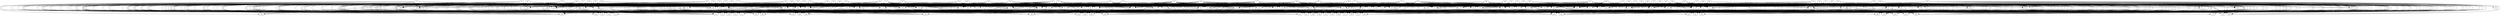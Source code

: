 // DAG automatically generated by daggen at Wed Apr 12 12:22:09 2017
// ./daggen --dot -n 200 --jump=5 --fat=0.8 --regularity=0.4 --density=0.4 
digraph G {
  1 [size="18310162088", alpha="0.09"]
  1 -> 76 [size ="411041792"]
  1 -> 82 [size ="411041792"]
  1 -> 83 [size ="411041792"]
  1 -> 86 [size ="411041792"]
  1 -> 87 [size ="411041792"]
  1 -> 89 [size ="411041792"]
  1 -> 98 [size ="411041792"]
  1 -> 110 [size ="411041792"]
  1 -> 115 [size ="411041792"]
  1 -> 118 [size ="411041792"]
  1 -> 120 [size ="411041792"]
  1 -> 128 [size ="411041792"]
  1 -> 129 [size ="411041792"]
  1 -> 131 [size ="411041792"]
  1 -> 134 [size ="411041792"]
  1 -> 142 [size ="411041792"]
  1 -> 143 [size ="411041792"]
  1 -> 144 [size ="411041792"]
  1 -> 148 [size ="411041792"]
  1 -> 156 [size ="411041792"]
  1 -> 160 [size ="411041792"]
  1 -> 165 [size ="411041792"]
  1 -> 167 [size ="411041792"]
  1 -> 168 [size ="411041792"]
  1 -> 182 [size ="411041792"]
  1 -> 183 [size ="411041792"]
  1 -> 185 [size ="411041792"]
  1 -> 188 [size ="411041792"]
  1 -> 194 [size ="411041792"]
  1 -> 197 [size ="411041792"]
  2 [size="231928233984", alpha="0.01"]
  2 -> 77 [size ="301989888"]
  2 -> 84 [size ="301989888"]
  2 -> 87 [size ="301989888"]
  2 -> 89 [size ="301989888"]
  2 -> 94 [size ="301989888"]
  2 -> 98 [size ="301989888"]
  2 -> 115 [size ="301989888"]
  2 -> 126 [size ="301989888"]
  2 -> 129 [size ="301989888"]
  2 -> 134 [size ="301989888"]
  2 -> 141 [size ="301989888"]
  2 -> 155 [size ="301989888"]
  2 -> 166 [size ="301989888"]
  2 -> 167 [size ="301989888"]
  2 -> 171 [size ="301989888"]
  2 -> 173 [size ="301989888"]
  2 -> 183 [size ="301989888"]
  2 -> 191 [size ="301989888"]
  2 -> 200 [size ="301989888"]
  3 [size="385120801", alpha="0.06"]
  3 -> 76 [size ="33554432"]
  3 -> 84 [size ="33554432"]
  3 -> 86 [size ="33554432"]
  3 -> 88 [size ="33554432"]
  3 -> 89 [size ="33554432"]
  3 -> 99 [size ="33554432"]
  3 -> 102 [size ="33554432"]
  3 -> 112 [size ="33554432"]
  3 -> 113 [size ="33554432"]
  3 -> 117 [size ="33554432"]
  3 -> 119 [size ="33554432"]
  3 -> 121 [size ="33554432"]
  3 -> 125 [size ="33554432"]
  3 -> 127 [size ="33554432"]
  3 -> 130 [size ="33554432"]
  3 -> 131 [size ="33554432"]
  3 -> 134 [size ="33554432"]
  3 -> 135 [size ="33554432"]
  3 -> 137 [size ="33554432"]
  3 -> 141 [size ="33554432"]
  3 -> 150 [size ="33554432"]
  3 -> 157 [size ="33554432"]
  3 -> 165 [size ="33554432"]
  3 -> 166 [size ="33554432"]
  3 -> 167 [size ="33554432"]
  3 -> 171 [size ="33554432"]
  3 -> 176 [size ="33554432"]
  3 -> 177 [size ="33554432"]
  3 -> 181 [size ="33554432"]
  3 -> 185 [size ="33554432"]
  3 -> 186 [size ="33554432"]
  3 -> 195 [size ="33554432"]
  3 -> 200 [size ="33554432"]
  4 [size="27648837788", alpha="0.18"]
  4 -> 82 [size ="838860800"]
  4 -> 83 [size ="838860800"]
  4 -> 84 [size ="838860800"]
  4 -> 86 [size ="838860800"]
  4 -> 88 [size ="838860800"]
  4 -> 89 [size ="838860800"]
  4 -> 91 [size ="838860800"]
  4 -> 100 [size ="838860800"]
  4 -> 112 [size ="838860800"]
  4 -> 116 [size ="838860800"]
  4 -> 118 [size ="838860800"]
  4 -> 119 [size ="838860800"]
  4 -> 120 [size ="838860800"]
  4 -> 126 [size ="838860800"]
  4 -> 128 [size ="838860800"]
  4 -> 135 [size ="838860800"]
  4 -> 137 [size ="838860800"]
  4 -> 139 [size ="838860800"]
  4 -> 150 [size ="838860800"]
  4 -> 153 [size ="838860800"]
  4 -> 155 [size ="838860800"]
  4 -> 157 [size ="838860800"]
  4 -> 167 [size ="838860800"]
  4 -> 172 [size ="838860800"]
  4 -> 177 [size ="838860800"]
  4 -> 187 [size ="838860800"]
  4 -> 192 [size ="838860800"]
  4 -> 200 [size ="838860800"]
  5 [size="224496235279", alpha="0.08"]
  5 -> 79 [size ="301989888"]
  5 -> 82 [size ="301989888"]
  5 -> 85 [size ="301989888"]
  5 -> 87 [size ="301989888"]
  5 -> 88 [size ="301989888"]
  5 -> 89 [size ="301989888"]
  5 -> 90 [size ="301989888"]
  5 -> 100 [size ="301989888"]
  5 -> 115 [size ="301989888"]
  5 -> 116 [size ="301989888"]
  5 -> 120 [size ="301989888"]
  5 -> 129 [size ="301989888"]
  5 -> 139 [size ="301989888"]
  5 -> 145 [size ="301989888"]
  5 -> 150 [size ="301989888"]
  5 -> 155 [size ="301989888"]
  5 -> 157 [size ="301989888"]
  5 -> 168 [size ="301989888"]
  5 -> 171 [size ="301989888"]
  5 -> 172 [size ="301989888"]
  5 -> 184 [size ="301989888"]
  5 -> 188 [size ="301989888"]
  5 -> 194 [size ="301989888"]
  5 -> 196 [size ="301989888"]
  5 -> 198 [size ="301989888"]
  6 [size="134217728000", alpha="0.09"]
  6 -> 75 [size ="209715200"]
  6 -> 78 [size ="209715200"]
  6 -> 80 [size ="209715200"]
  6 -> 89 [size ="209715200"]
  6 -> 90 [size ="209715200"]
  6 -> 95 [size ="209715200"]
  6 -> 108 [size ="209715200"]
  6 -> 115 [size ="209715200"]
  6 -> 115 [size ="209715200"]
  6 -> 123 [size ="209715200"]
  6 -> 129 [size ="209715200"]
  6 -> 131 [size ="209715200"]
  6 -> 134 [size ="209715200"]
  6 -> 139 [size ="209715200"]
  6 -> 149 [size ="209715200"]
  6 -> 153 [size ="209715200"]
  6 -> 157 [size ="209715200"]
  6 -> 163 [size ="209715200"]
  6 -> 198 [size ="209715200"]
  7 [size="21440607108", alpha="0.14"]
  7 -> 75 [size ="679477248"]
  7 -> 82 [size ="679477248"]
  7 -> 87 [size ="679477248"]
  7 -> 88 [size ="679477248"]
  7 -> 89 [size ="679477248"]
  7 -> 90 [size ="679477248"]
  7 -> 95 [size ="679477248"]
  7 -> 99 [size ="679477248"]
  7 -> 106 [size ="679477248"]
  7 -> 113 [size ="679477248"]
  7 -> 118 [size ="679477248"]
  7 -> 122 [size ="679477248"]
  7 -> 127 [size ="679477248"]
  7 -> 134 [size ="679477248"]
  7 -> 137 [size ="679477248"]
  7 -> 141 [size ="679477248"]
  7 -> 147 [size ="679477248"]
  7 -> 163 [size ="679477248"]
  7 -> 168 [size ="679477248"]
  7 -> 172 [size ="679477248"]
  7 -> 185 [size ="679477248"]
  7 -> 187 [size ="679477248"]
  7 -> 188 [size ="679477248"]
  8 [size="68719476736", alpha="0.18"]
  8 -> 74 [size ="134217728"]
  8 -> 76 [size ="134217728"]
  8 -> 80 [size ="134217728"]
  8 -> 89 [size ="134217728"]
  8 -> 94 [size ="134217728"]
  8 -> 99 [size ="134217728"]
  8 -> 102 [size ="134217728"]
  8 -> 106 [size ="134217728"]
  8 -> 110 [size ="134217728"]
  8 -> 111 [size ="134217728"]
  8 -> 118 [size ="134217728"]
  8 -> 121 [size ="134217728"]
  8 -> 122 [size ="134217728"]
  8 -> 129 [size ="134217728"]
  8 -> 147 [size ="134217728"]
  8 -> 149 [size ="134217728"]
  8 -> 155 [size ="134217728"]
  8 -> 164 [size ="134217728"]
  8 -> 176 [size ="134217728"]
  8 -> 186 [size ="134217728"]
  8 -> 187 [size ="134217728"]
  8 -> 191 [size ="134217728"]
  8 -> 197 [size ="134217728"]
  9 [size="231928233984", alpha="0.00"]
  9 -> 79 [size ="301989888"]
  9 -> 80 [size ="301989888"]
  9 -> 91 [size ="301989888"]
  9 -> 94 [size ="301989888"]
  9 -> 98 [size ="301989888"]
  9 -> 99 [size ="301989888"]
  9 -> 103 [size ="301989888"]
  9 -> 107 [size ="301989888"]
  9 -> 115 [size ="301989888"]
  9 -> 117 [size ="301989888"]
  9 -> 118 [size ="301989888"]
  9 -> 120 [size ="301989888"]
  9 -> 121 [size ="301989888"]
  9 -> 124 [size ="301989888"]
  9 -> 136 [size ="301989888"]
  9 -> 141 [size ="301989888"]
  9 -> 142 [size ="301989888"]
  9 -> 144 [size ="301989888"]
  9 -> 147 [size ="301989888"]
  9 -> 156 [size ="301989888"]
  9 -> 185 [size ="301989888"]
  9 -> 197 [size ="301989888"]
  10 [size="8589934592", alpha="0.03"]
  10 -> 76 [size ="33554432"]
  10 -> 82 [size ="33554432"]
  10 -> 83 [size ="33554432"]
  10 -> 87 [size ="33554432"]
  10 -> 91 [size ="33554432"]
  10 -> 94 [size ="33554432"]
  10 -> 105 [size ="33554432"]
  10 -> 107 [size ="33554432"]
  10 -> 108 [size ="33554432"]
  10 -> 113 [size ="33554432"]
  10 -> 117 [size ="33554432"]
  10 -> 118 [size ="33554432"]
  10 -> 119 [size ="33554432"]
  10 -> 122 [size ="33554432"]
  10 -> 124 [size ="33554432"]
  10 -> 126 [size ="33554432"]
  10 -> 134 [size ="33554432"]
  10 -> 137 [size ="33554432"]
  10 -> 147 [size ="33554432"]
  10 -> 151 [size ="33554432"]
  10 -> 154 [size ="33554432"]
  10 -> 168 [size ="33554432"]
  10 -> 171 [size ="33554432"]
  10 -> 177 [size ="33554432"]
  10 -> 181 [size ="33554432"]
  10 -> 183 [size ="33554432"]
  10 -> 185 [size ="33554432"]
  11 [size="7975455066", alpha="0.05"]
  11 -> 77 [size ="134217728"]
  11 -> 78 [size ="134217728"]
  11 -> 90 [size ="134217728"]
  11 -> 91 [size ="134217728"]
  11 -> 91 [size ="134217728"]
  11 -> 94 [size ="134217728"]
  11 -> 97 [size ="134217728"]
  11 -> 99 [size ="134217728"]
  11 -> 100 [size ="134217728"]
  11 -> 105 [size ="134217728"]
  11 -> 107 [size ="134217728"]
  11 -> 116 [size ="134217728"]
  11 -> 119 [size ="134217728"]
  11 -> 120 [size ="134217728"]
  11 -> 124 [size ="134217728"]
  11 -> 126 [size ="134217728"]
  11 -> 129 [size ="134217728"]
  11 -> 130 [size ="134217728"]
  11 -> 139 [size ="134217728"]
  11 -> 144 [size ="134217728"]
  11 -> 151 [size ="134217728"]
  11 -> 157 [size ="134217728"]
  11 -> 176 [size ="134217728"]
  11 -> 184 [size ="134217728"]
  11 -> 197 [size ="134217728"]
  12 [size="101620589750", alpha="0.16"]
  12 -> 76 [size ="209715200"]
  12 -> 82 [size ="209715200"]
  12 -> 83 [size ="209715200"]
  12 -> 84 [size ="209715200"]
  12 -> 87 [size ="209715200"]
  12 -> 91 [size ="209715200"]
  12 -> 92 [size ="209715200"]
  12 -> 98 [size ="209715200"]
  12 -> 99 [size ="209715200"]
  12 -> 105 [size ="209715200"]
  12 -> 107 [size ="209715200"]
  12 -> 111 [size ="209715200"]
  12 -> 114 [size ="209715200"]
  12 -> 117 [size ="209715200"]
  12 -> 119 [size ="209715200"]
  12 -> 128 [size ="209715200"]
  12 -> 129 [size ="209715200"]
  12 -> 130 [size ="209715200"]
  12 -> 134 [size ="209715200"]
  12 -> 139 [size ="209715200"]
  12 -> 141 [size ="209715200"]
  12 -> 142 [size ="209715200"]
  12 -> 157 [size ="209715200"]
  12 -> 165 [size ="209715200"]
  12 -> 172 [size ="209715200"]
  12 -> 176 [size ="209715200"]
  12 -> 180 [size ="209715200"]
  12 -> 185 [size ="209715200"]
  12 -> 186 [size ="209715200"]
  12 -> 189 [size ="209715200"]
  12 -> 197 [size ="209715200"]
  12 -> 199 [size ="209715200"]
  13 [size="24529196691", alpha="0.20"]
  13 -> 76 [size ="411041792"]
  13 -> 80 [size ="411041792"]
  13 -> 82 [size ="411041792"]
  13 -> 88 [size ="411041792"]
  13 -> 98 [size ="411041792"]
  13 -> 99 [size ="411041792"]
  13 -> 111 [size ="411041792"]
  13 -> 113 [size ="411041792"]
  13 -> 114 [size ="411041792"]
  13 -> 117 [size ="411041792"]
  13 -> 128 [size ="411041792"]
  13 -> 137 [size ="411041792"]
  13 -> 140 [size ="411041792"]
  13 -> 149 [size ="411041792"]
  13 -> 151 [size ="411041792"]
  13 -> 152 [size ="411041792"]
  13 -> 158 [size ="411041792"]
  13 -> 161 [size ="411041792"]
  13 -> 166 [size ="411041792"]
  13 -> 169 [size ="411041792"]
  13 -> 171 [size ="411041792"]
  13 -> 176 [size ="411041792"]
  13 -> 177 [size ="411041792"]
  13 -> 185 [size ="411041792"]
  13 -> 191 [size ="411041792"]
  13 -> 197 [size ="411041792"]
  14 [size="2366408517", alpha="0.20"]
  14 -> 75 [size ="75497472"]
  14 -> 78 [size ="75497472"]
  14 -> 80 [size ="75497472"]
  14 -> 97 [size ="75497472"]
  14 -> 99 [size ="75497472"]
  14 -> 105 [size ="75497472"]
  14 -> 118 [size ="75497472"]
  14 -> 120 [size ="75497472"]
  14 -> 123 [size ="75497472"]
  14 -> 127 [size ="75497472"]
  14 -> 131 [size ="75497472"]
  14 -> 141 [size ="75497472"]
  14 -> 142 [size ="75497472"]
  14 -> 146 [size ="75497472"]
  14 -> 159 [size ="75497472"]
  14 -> 164 [size ="75497472"]
  14 -> 165 [size ="75497472"]
  14 -> 167 [size ="75497472"]
  14 -> 172 [size ="75497472"]
  14 -> 179 [size ="75497472"]
  14 -> 180 [size ="75497472"]
  14 -> 191 [size ="75497472"]
  14 -> 194 [size ="75497472"]
  14 -> 197 [size ="75497472"]
  15 [size="782757789696", alpha="0.02"]
  15 -> 75 [size ="679477248"]
  15 -> 77 [size ="679477248"]
  15 -> 78 [size ="679477248"]
  15 -> 80 [size ="679477248"]
  15 -> 82 [size ="679477248"]
  15 -> 86 [size ="679477248"]
  15 -> 92 [size ="679477248"]
  15 -> 99 [size ="679477248"]
  15 -> 100 [size ="679477248"]
  15 -> 115 [size ="679477248"]
  15 -> 116 [size ="679477248"]
  15 -> 129 [size ="679477248"]
  15 -> 139 [size ="679477248"]
  15 -> 142 [size ="679477248"]
  15 -> 160 [size ="679477248"]
  15 -> 169 [size ="679477248"]
  15 -> 185 [size ="679477248"]
  15 -> 195 [size ="679477248"]
  15 -> 197 [size ="679477248"]
  16 [size="97131708861", alpha="0.18"]
  16 -> 74 [size ="209715200"]
  16 -> 78 [size ="209715200"]
  16 -> 80 [size ="209715200"]
  16 -> 92 [size ="209715200"]
  16 -> 97 [size ="209715200"]
  16 -> 98 [size ="209715200"]
  16 -> 99 [size ="209715200"]
  16 -> 106 [size ="209715200"]
  16 -> 115 [size ="209715200"]
  16 -> 116 [size ="209715200"]
  16 -> 117 [size ="209715200"]
  16 -> 120 [size ="209715200"]
  16 -> 127 [size ="209715200"]
  16 -> 130 [size ="209715200"]
  16 -> 134 [size ="209715200"]
  16 -> 141 [size ="209715200"]
  16 -> 148 [size ="209715200"]
  16 -> 160 [size ="209715200"]
  16 -> 169 [size ="209715200"]
  16 -> 186 [size ="209715200"]
  16 -> 193 [size ="209715200"]
  16 -> 198 [size ="209715200"]
  17 [size="18690683102", alpha="0.18"]
  17 -> 74 [size ="679477248"]
  17 -> 87 [size ="679477248"]
  17 -> 89 [size ="679477248"]
  17 -> 91 [size ="679477248"]
  17 -> 97 [size ="679477248"]
  17 -> 98 [size ="679477248"]
  17 -> 99 [size ="679477248"]
  17 -> 117 [size ="679477248"]
  17 -> 139 [size ="679477248"]
  17 -> 144 [size ="679477248"]
  17 -> 146 [size ="679477248"]
  17 -> 160 [size ="679477248"]
  17 -> 168 [size ="679477248"]
  17 -> 171 [size ="679477248"]
  17 -> 183 [size ="679477248"]
  17 -> 186 [size ="679477248"]
  17 -> 191 [size ="679477248"]
  17 -> 198 [size ="679477248"]
  17 -> 200 [size ="679477248"]
  18 [size="368293445632", alpha="0.17"]
  18 -> 78 [size ="411041792"]
  18 -> 79 [size ="411041792"]
  18 -> 80 [size ="411041792"]
  18 -> 81 [size ="411041792"]
  18 -> 98 [size ="411041792"]
  18 -> 99 [size ="411041792"]
  18 -> 110 [size ="411041792"]
  18 -> 111 [size ="411041792"]
  18 -> 119 [size ="411041792"]
  18 -> 122 [size ="411041792"]
  18 -> 124 [size ="411041792"]
  18 -> 134 [size ="411041792"]
  18 -> 136 [size ="411041792"]
  18 -> 138 [size ="411041792"]
  18 -> 160 [size ="411041792"]
  18 -> 162 [size ="411041792"]
  18 -> 165 [size ="411041792"]
  18 -> 166 [size ="411041792"]
  18 -> 167 [size ="411041792"]
  18 -> 171 [size ="411041792"]
  18 -> 176 [size ="411041792"]
  18 -> 181 [size ="411041792"]
  18 -> 186 [size ="411041792"]
  18 -> 191 [size ="411041792"]
  18 -> 198 [size ="411041792"]
  18 -> 200 [size ="411041792"]
  19 [size="838689417099", alpha="0.06"]
  19 -> 78 [size ="838860800"]
  19 -> 83 [size ="838860800"]
  19 -> 86 [size ="838860800"]
  19 -> 87 [size ="838860800"]
  19 -> 94 [size ="838860800"]
  19 -> 97 [size ="838860800"]
  19 -> 107 [size ="838860800"]
  19 -> 110 [size ="838860800"]
  19 -> 113 [size ="838860800"]
  19 -> 118 [size ="838860800"]
  19 -> 122 [size ="838860800"]
  19 -> 126 [size ="838860800"]
  19 -> 131 [size ="838860800"]
  19 -> 136 [size ="838860800"]
  19 -> 137 [size ="838860800"]
  19 -> 139 [size ="838860800"]
  19 -> 140 [size ="838860800"]
  19 -> 141 [size ="838860800"]
  19 -> 142 [size ="838860800"]
  19 -> 149 [size ="838860800"]
  19 -> 150 [size ="838860800"]
  19 -> 156 [size ="838860800"]
  19 -> 160 [size ="838860800"]
  19 -> 163 [size ="838860800"]
  19 -> 171 [size ="838860800"]
  19 -> 187 [size ="838860800"]
  19 -> 188 [size ="838860800"]
  20 [size="549755813888", alpha="0.07"]
  20 -> 83 [size ="536870912"]
  20 -> 90 [size ="536870912"]
  20 -> 92 [size ="536870912"]
  20 -> 93 [size ="536870912"]
  20 -> 99 [size ="536870912"]
  20 -> 103 [size ="536870912"]
  20 -> 105 [size ="536870912"]
  20 -> 114 [size ="536870912"]
  20 -> 116 [size ="536870912"]
  20 -> 118 [size ="536870912"]
  20 -> 119 [size ="536870912"]
  20 -> 120 [size ="536870912"]
  20 -> 121 [size ="536870912"]
  20 -> 131 [size ="536870912"]
  20 -> 136 [size ="536870912"]
  20 -> 150 [size ="536870912"]
  20 -> 155 [size ="536870912"]
  20 -> 156 [size ="536870912"]
  20 -> 160 [size ="536870912"]
  20 -> 165 [size ="536870912"]
  20 -> 167 [size ="536870912"]
  20 -> 174 [size ="536870912"]
  20 -> 177 [size ="536870912"]
  20 -> 186 [size ="536870912"]
  20 -> 191 [size ="536870912"]
  20 -> 200 [size ="536870912"]
  21 [size="28991029248", alpha="0.06"]
  21 -> 74 [size ="75497472"]
  21 -> 79 [size ="75497472"]
  21 -> 88 [size ="75497472"]
  21 -> 91 [size ="75497472"]
  21 -> 92 [size ="75497472"]
  21 -> 100 [size ="75497472"]
  21 -> 102 [size ="75497472"]
  21 -> 105 [size ="75497472"]
  21 -> 106 [size ="75497472"]
  21 -> 110 [size ="75497472"]
  21 -> 114 [size ="75497472"]
  21 -> 126 [size ="75497472"]
  21 -> 129 [size ="75497472"]
  21 -> 131 [size ="75497472"]
  21 -> 141 [size ="75497472"]
  21 -> 147 [size ="75497472"]
  21 -> 149 [size ="75497472"]
  21 -> 150 [size ="75497472"]
  21 -> 151 [size ="75497472"]
  21 -> 155 [size ="75497472"]
  21 -> 156 [size ="75497472"]
  21 -> 160 [size ="75497472"]
  21 -> 163 [size ="75497472"]
  21 -> 171 [size ="75497472"]
  21 -> 172 [size ="75497472"]
  21 -> 184 [size ="75497472"]
  21 -> 186 [size ="75497472"]
  22 [size="549755813888", alpha="0.11"]
  22 -> 78 [size ="536870912"]
  22 -> 80 [size ="536870912"]
  22 -> 82 [size ="536870912"]
  22 -> 83 [size ="536870912"]
  22 -> 91 [size ="536870912"]
  22 -> 92 [size ="536870912"]
  22 -> 104 [size ="536870912"]
  22 -> 105 [size ="536870912"]
  22 -> 110 [size ="536870912"]
  22 -> 111 [size ="536870912"]
  22 -> 112 [size ="536870912"]
  22 -> 113 [size ="536870912"]
  22 -> 117 [size ="536870912"]
  22 -> 122 [size ="536870912"]
  22 -> 124 [size ="536870912"]
  22 -> 127 [size ="536870912"]
  22 -> 131 [size ="536870912"]
  22 -> 149 [size ="536870912"]
  22 -> 151 [size ="536870912"]
  22 -> 156 [size ="536870912"]
  22 -> 158 [size ="536870912"]
  22 -> 165 [size ="536870912"]
  22 -> 167 [size ="536870912"]
  22 -> 174 [size ="536870912"]
  22 -> 176 [size ="536870912"]
  22 -> 179 [size ="536870912"]
  22 -> 188 [size ="536870912"]
  22 -> 195 [size ="536870912"]
  23 [size="201408943788", alpha="0.15"]
  23 -> 80 [size ="134217728"]
  23 -> 82 [size ="134217728"]
  23 -> 84 [size ="134217728"]
  23 -> 86 [size ="134217728"]
  23 -> 92 [size ="134217728"]
  23 -> 100 [size ="134217728"]
  23 -> 112 [size ="134217728"]
  23 -> 113 [size ="134217728"]
  23 -> 117 [size ="134217728"]
  23 -> 118 [size ="134217728"]
  23 -> 122 [size ="134217728"]
  23 -> 124 [size ="134217728"]
  23 -> 134 [size ="134217728"]
  23 -> 149 [size ="134217728"]
  23 -> 151 [size ="134217728"]
  23 -> 163 [size ="134217728"]
  23 -> 177 [size ="134217728"]
  23 -> 183 [size ="134217728"]
  23 -> 197 [size ="134217728"]
  23 -> 199 [size ="134217728"]
  24 [size="3353323956", alpha="0.19"]
  24 -> 74 [size ="75497472"]
  24 -> 78 [size ="75497472"]
  24 -> 79 [size ="75497472"]
  24 -> 82 [size ="75497472"]
  24 -> 94 [size ="75497472"]
  24 -> 105 [size ="75497472"]
  24 -> 117 [size ="75497472"]
  24 -> 118 [size ="75497472"]
  24 -> 119 [size ="75497472"]
  24 -> 123 [size ="75497472"]
  24 -> 126 [size ="75497472"]
  24 -> 130 [size ="75497472"]
  24 -> 133 [size ="75497472"]
  24 -> 137 [size ="75497472"]
  24 -> 139 [size ="75497472"]
  24 -> 144 [size ="75497472"]
  24 -> 151 [size ="75497472"]
  24 -> 167 [size ="75497472"]
  24 -> 169 [size ="75497472"]
  24 -> 174 [size ="75497472"]
  24 -> 182 [size ="75497472"]
  24 -> 184 [size ="75497472"]
  24 -> 185 [size ="75497472"]
  24 -> 188 [size ="75497472"]
  25 [size="1073741824000", alpha="0.11"]
  25 -> 79 [size ="838860800"]
  25 -> 81 [size ="838860800"]
  25 -> 94 [size ="838860800"]
  25 -> 99 [size ="838860800"]
  25 -> 100 [size ="838860800"]
  25 -> 102 [size ="838860800"]
  25 -> 105 [size ="838860800"]
  25 -> 110 [size ="838860800"]
  25 -> 116 [size ="838860800"]
  25 -> 118 [size ="838860800"]
  25 -> 119 [size ="838860800"]
  25 -> 126 [size ="838860800"]
  25 -> 127 [size ="838860800"]
  25 -> 129 [size ="838860800"]
  25 -> 131 [size ="838860800"]
  25 -> 136 [size ="838860800"]
  25 -> 137 [size ="838860800"]
  25 -> 141 [size ="838860800"]
  25 -> 167 [size ="838860800"]
  25 -> 171 [size ="838860800"]
  25 -> 172 [size ="838860800"]
  25 -> 176 [size ="838860800"]
  25 -> 177 [size ="838860800"]
  25 -> 187 [size ="838860800"]
  25 -> 190 [size ="838860800"]
  26 [size="616891435789", alpha="0.10"]
  26 -> 75 [size ="411041792"]
  26 -> 79 [size ="411041792"]
  26 -> 81 [size ="411041792"]
  26 -> 82 [size ="411041792"]
  26 -> 84 [size ="411041792"]
  26 -> 86 [size ="411041792"]
  26 -> 91 [size ="411041792"]
  26 -> 105 [size ="411041792"]
  26 -> 107 [size ="411041792"]
  26 -> 110 [size ="411041792"]
  26 -> 111 [size ="411041792"]
  26 -> 113 [size ="411041792"]
  26 -> 116 [size ="411041792"]
  26 -> 118 [size ="411041792"]
  26 -> 119 [size ="411041792"]
  26 -> 122 [size ="411041792"]
  26 -> 124 [size ="411041792"]
  26 -> 133 [size ="411041792"]
  26 -> 140 [size ="411041792"]
  26 -> 142 [size ="411041792"]
  26 -> 151 [size ="411041792"]
  26 -> 154 [size ="411041792"]
  26 -> 155 [size ="411041792"]
  26 -> 176 [size ="411041792"]
  26 -> 181 [size ="411041792"]
  26 -> 191 [size ="411041792"]
  26 -> 194 [size ="411041792"]
  27 [size="7961261888", alpha="0.03"]
  27 -> 79 [size ="209715200"]
  27 -> 80 [size ="209715200"]
  27 -> 82 [size ="209715200"]
  27 -> 83 [size ="209715200"]
  27 -> 84 [size ="209715200"]
  27 -> 86 [size ="209715200"]
  27 -> 88 [size ="209715200"]
  27 -> 97 [size ="209715200"]
  27 -> 105 [size ="209715200"]
  27 -> 113 [size ="209715200"]
  27 -> 116 [size ="209715200"]
  27 -> 117 [size ="209715200"]
  27 -> 122 [size ="209715200"]
  27 -> 129 [size ="209715200"]
  27 -> 134 [size ="209715200"]
  27 -> 135 [size ="209715200"]
  27 -> 137 [size ="209715200"]
  27 -> 147 [size ="209715200"]
  27 -> 150 [size ="209715200"]
  27 -> 154 [size ="209715200"]
  27 -> 160 [size ="209715200"]
  27 -> 163 [size ="209715200"]
  27 -> 166 [size ="209715200"]
  27 -> 167 [size ="209715200"]
  27 -> 174 [size ="209715200"]
  27 -> 179 [size ="209715200"]
  27 -> 187 [size ="209715200"]
  27 -> 189 [size ="209715200"]
  28 [size="802122595196", alpha="0.19"]
  28 -> 75 [size ="536870912"]
  28 -> 77 [size ="536870912"]
  28 -> 78 [size ="536870912"]
  28 -> 80 [size ="536870912"]
  28 -> 82 [size ="536870912"]
  28 -> 84 [size ="536870912"]
  28 -> 87 [size ="536870912"]
  28 -> 97 [size ="536870912"]
  28 -> 100 [size ="536870912"]
  28 -> 105 [size ="536870912"]
  28 -> 108 [size ="536870912"]
  28 -> 110 [size ="536870912"]
  28 -> 116 [size ="536870912"]
  28 -> 120 [size ="536870912"]
  28 -> 134 [size ="536870912"]
  28 -> 135 [size ="536870912"]
  28 -> 137 [size ="536870912"]
  28 -> 143 [size ="536870912"]
  28 -> 149 [size ="536870912"]
  28 -> 150 [size ="536870912"]
  28 -> 156 [size ="536870912"]
  28 -> 160 [size ="536870912"]
  28 -> 166 [size ="536870912"]
  28 -> 177 [size ="536870912"]
  28 -> 187 [size ="536870912"]
  29 [size="28991029248", alpha="0.18"]
  29 -> 76 [size ="75497472"]
  29 -> 80 [size ="75497472"]
  29 -> 82 [size ="75497472"]
  29 -> 84 [size ="75497472"]
  29 -> 86 [size ="75497472"]
  29 -> 93 [size ="75497472"]
  29 -> 94 [size ="75497472"]
  29 -> 99 [size ="75497472"]
  29 -> 107 [size ="75497472"]
  29 -> 129 [size ="75497472"]
  29 -> 135 [size ="75497472"]
  29 -> 138 [size ="75497472"]
  29 -> 139 [size ="75497472"]
  29 -> 142 [size ="75497472"]
  29 -> 147 [size ="75497472"]
  29 -> 154 [size ="75497472"]
  29 -> 168 [size ="75497472"]
  29 -> 169 [size ="75497472"]
  29 -> 176 [size ="75497472"]
  29 -> 188 [size ="75497472"]
  30 [size="294880489147", alpha="0.17"]
  30 -> 76 [size ="301989888"]
  30 -> 78 [size ="301989888"]
  30 -> 80 [size ="301989888"]
  30 -> 83 [size ="301989888"]
  30 -> 84 [size ="301989888"]
  30 -> 91 [size ="301989888"]
  30 -> 92 [size ="301989888"]
  30 -> 99 [size ="301989888"]
  30 -> 102 [size ="301989888"]
  30 -> 103 [size ="301989888"]
  30 -> 104 [size ="301989888"]
  30 -> 108 [size ="301989888"]
  30 -> 117 [size ="301989888"]
  30 -> 119 [size ="301989888"]
  30 -> 129 [size ="301989888"]
  30 -> 134 [size ="301989888"]
  30 -> 135 [size ="301989888"]
  30 -> 138 [size ="301989888"]
  30 -> 141 [size ="301989888"]
  30 -> 142 [size ="301989888"]
  30 -> 147 [size ="301989888"]
  30 -> 159 [size ="301989888"]
  30 -> 160 [size ="301989888"]
  30 -> 167 [size ="301989888"]
  30 -> 168 [size ="301989888"]
  30 -> 171 [size ="301989888"]
  30 -> 176 [size ="301989888"]
  30 -> 181 [size ="301989888"]
  30 -> 198 [size ="301989888"]
  30 -> 200 [size ="301989888"]
  31 [size="231928233984", alpha="0.14"]
  31 -> 74 [size ="301989888"]
  31 -> 79 [size ="301989888"]
  31 -> 80 [size ="301989888"]
  31 -> 84 [size ="301989888"]
  31 -> 86 [size ="301989888"]
  31 -> 88 [size ="301989888"]
  31 -> 92 [size ="301989888"]
  31 -> 99 [size ="301989888"]
  31 -> 105 [size ="301989888"]
  31 -> 107 [size ="301989888"]
  31 -> 110 [size ="301989888"]
  31 -> 115 [size ="301989888"]
  31 -> 118 [size ="301989888"]
  31 -> 130 [size ="301989888"]
  31 -> 135 [size ="301989888"]
  31 -> 142 [size ="301989888"]
  31 -> 154 [size ="301989888"]
  31 -> 158 [size ="301989888"]
  31 -> 160 [size ="301989888"]
  31 -> 166 [size ="301989888"]
  31 -> 167 [size ="301989888"]
  31 -> 174 [size ="301989888"]
  31 -> 183 [size ="301989888"]
  31 -> 198 [size ="301989888"]
  31 -> 200 [size ="301989888"]
  32 [size="301901985580", alpha="0.15"]
  32 -> 75 [size ="536870912"]
  32 -> 83 [size ="536870912"]
  32 -> 86 [size ="536870912"]
  32 -> 87 [size ="536870912"]
  32 -> 89 [size ="536870912"]
  32 -> 91 [size ="536870912"]
  32 -> 94 [size ="536870912"]
  32 -> 105 [size ="536870912"]
  32 -> 107 [size ="536870912"]
  32 -> 110 [size ="536870912"]
  32 -> 110 [size ="536870912"]
  32 -> 112 [size ="536870912"]
  32 -> 113 [size ="536870912"]
  32 -> 118 [size ="536870912"]
  32 -> 122 [size ="536870912"]
  32 -> 129 [size ="536870912"]
  32 -> 132 [size ="536870912"]
  32 -> 134 [size ="536870912"]
  32 -> 135 [size ="536870912"]
  32 -> 144 [size ="536870912"]
  32 -> 165 [size ="536870912"]
  32 -> 166 [size ="536870912"]
  32 -> 177 [size ="536870912"]
  32 -> 183 [size ="536870912"]
  32 -> 187 [size ="536870912"]
  32 -> 188 [size ="536870912"]
  32 -> 197 [size ="536870912"]
  33 [size="25054716209", alpha="0.08"]
  33 -> 78 [size ="679477248"]
  33 -> 79 [size ="679477248"]
  33 -> 80 [size ="679477248"]
  33 -> 82 [size ="679477248"]
  33 -> 84 [size ="679477248"]
  33 -> 99 [size ="679477248"]
  33 -> 107 [size ="679477248"]
  33 -> 113 [size ="679477248"]
  33 -> 118 [size ="679477248"]
  33 -> 129 [size ="679477248"]
  33 -> 134 [size ="679477248"]
  33 -> 137 [size ="679477248"]
  33 -> 141 [size ="679477248"]
  33 -> 148 [size ="679477248"]
  33 -> 165 [size ="679477248"]
  33 -> 168 [size ="679477248"]
  33 -> 169 [size ="679477248"]
  33 -> 170 [size ="679477248"]
  33 -> 178 [size ="679477248"]
  33 -> 180 [size ="679477248"]
  33 -> 182 [size ="679477248"]
  33 -> 188 [size ="679477248"]
  33 -> 196 [size ="679477248"]
  33 -> 198 [size ="679477248"]
  33 -> 199 [size ="679477248"]
  34 [size="134217728000", alpha="0.17"]
  34 -> 78 [size ="209715200"]
  34 -> 79 [size ="209715200"]
  34 -> 82 [size ="209715200"]
  34 -> 86 [size ="209715200"]
  34 -> 88 [size ="209715200"]
  34 -> 98 [size ="209715200"]
  34 -> 100 [size ="209715200"]
  34 -> 111 [size ="209715200"]
  34 -> 113 [size ="209715200"]
  34 -> 117 [size ="209715200"]
  34 -> 123 [size ="209715200"]
  34 -> 126 [size ="209715200"]
  34 -> 129 [size ="209715200"]
  34 -> 134 [size ="209715200"]
  34 -> 142 [size ="209715200"]
  34 -> 147 [size ="209715200"]
  34 -> 151 [size ="209715200"]
  34 -> 152 [size ="209715200"]
  34 -> 155 [size ="209715200"]
  34 -> 172 [size ="209715200"]
  34 -> 188 [size ="209715200"]
  34 -> 191 [size ="209715200"]
  34 -> 196 [size ="209715200"]
  34 -> 198 [size ="209715200"]
  35 [size="6156839028", alpha="0.01"]
  35 -> 81 [size ="134217728"]
  35 -> 82 [size ="134217728"]
  35 -> 84 [size ="134217728"]
  35 -> 88 [size ="134217728"]
  35 -> 88 [size ="134217728"]
  35 -> 92 [size ="134217728"]
  35 -> 100 [size ="134217728"]
  35 -> 113 [size ="134217728"]
  35 -> 113 [size ="134217728"]
  35 -> 120 [size ="134217728"]
  35 -> 124 [size ="134217728"]
  35 -> 129 [size ="134217728"]
  35 -> 131 [size ="134217728"]
  35 -> 134 [size ="134217728"]
  35 -> 141 [size ="134217728"]
  35 -> 160 [size ="134217728"]
  35 -> 168 [size ="134217728"]
  35 -> 172 [size ="134217728"]
  35 -> 174 [size ="134217728"]
  35 -> 177 [size ="134217728"]
  35 -> 198 [size ="134217728"]
  36 [size="15032243636", alpha="0.15"]
  36 -> 74 [size ="411041792"]
  36 -> 76 [size ="411041792"]
  36 -> 77 [size ="411041792"]
  36 -> 80 [size ="411041792"]
  36 -> 90 [size ="411041792"]
  36 -> 91 [size ="411041792"]
  36 -> 94 [size ="411041792"]
  36 -> 95 [size ="411041792"]
  36 -> 98 [size ="411041792"]
  36 -> 113 [size ="411041792"]
  36 -> 115 [size ="411041792"]
  36 -> 127 [size ="411041792"]
  36 -> 128 [size ="411041792"]
  36 -> 131 [size ="411041792"]
  36 -> 150 [size ="411041792"]
  36 -> 152 [size ="411041792"]
  36 -> 153 [size ="411041792"]
  36 -> 162 [size ="411041792"]
  36 -> 165 [size ="411041792"]
  36 -> 167 [size ="411041792"]
  36 -> 177 [size ="411041792"]
  36 -> 181 [size ="411041792"]
  36 -> 198 [size ="411041792"]
  37 [size="68719476736", alpha="0.17"]
  37 -> 74 [size ="134217728"]
  37 -> 76 [size ="134217728"]
  37 -> 77 [size ="134217728"]
  37 -> 78 [size ="134217728"]
  37 -> 79 [size ="134217728"]
  37 -> 80 [size ="134217728"]
  37 -> 88 [size ="134217728"]
  37 -> 89 [size ="134217728"]
  37 -> 90 [size ="134217728"]
  37 -> 93 [size ="134217728"]
  37 -> 98 [size ="134217728"]
  37 -> 102 [size ="134217728"]
  37 -> 103 [size ="134217728"]
  37 -> 106 [size ="134217728"]
  37 -> 113 [size ="134217728"]
  37 -> 129 [size ="134217728"]
  37 -> 146 [size ="134217728"]
  37 -> 156 [size ="134217728"]
  37 -> 164 [size ="134217728"]
  37 -> 165 [size ="134217728"]
  37 -> 167 [size ="134217728"]
  37 -> 171 [size ="134217728"]
  37 -> 181 [size ="134217728"]
  37 -> 183 [size ="134217728"]
  37 -> 185 [size ="134217728"]
  37 -> 186 [size ="134217728"]
  37 -> 187 [size ="134217728"]
  37 -> 189 [size ="134217728"]
  37 -> 194 [size ="134217728"]
  37 -> 198 [size ="134217728"]
  38 [size="230938956381", alpha="0.06"]
  38 -> 74 [size ="679477248"]
  38 -> 78 [size ="679477248"]
  38 -> 82 [size ="679477248"]
  38 -> 86 [size ="679477248"]
  38 -> 91 [size ="679477248"]
  38 -> 94 [size ="679477248"]
  38 -> 98 [size ="679477248"]
  38 -> 102 [size ="679477248"]
  38 -> 107 [size ="679477248"]
  38 -> 108 [size ="679477248"]
  38 -> 117 [size ="679477248"]
  38 -> 124 [size ="679477248"]
  38 -> 128 [size ="679477248"]
  38 -> 129 [size ="679477248"]
  38 -> 131 [size ="679477248"]
  38 -> 136 [size ="679477248"]
  38 -> 139 [size ="679477248"]
  38 -> 142 [size ="679477248"]
  38 -> 150 [size ="679477248"]
  38 -> 159 [size ="679477248"]
  38 -> 171 [size ="679477248"]
  38 -> 172 [size ="679477248"]
  38 -> 178 [size ="679477248"]
  38 -> 187 [size ="679477248"]
  38 -> 194 [size ="679477248"]
  39 [size="28991029248", alpha="0.19"]
  39 -> 75 [size ="75497472"]
  39 -> 94 [size ="75497472"]
  39 -> 103 [size ="75497472"]
  39 -> 106 [size ="75497472"]
  39 -> 108 [size ="75497472"]
  39 -> 111 [size ="75497472"]
  39 -> 119 [size ="75497472"]
  39 -> 127 [size ="75497472"]
  39 -> 128 [size ="75497472"]
  39 -> 133 [size ="75497472"]
  39 -> 139 [size ="75497472"]
  39 -> 143 [size ="75497472"]
  39 -> 144 [size ="75497472"]
  39 -> 154 [size ="75497472"]
  39 -> 155 [size ="75497472"]
  39 -> 160 [size ="75497472"]
  39 -> 167 [size ="75497472"]
  39 -> 172 [size ="75497472"]
  39 -> 173 [size ="75497472"]
  39 -> 176 [size ="75497472"]
  39 -> 180 [size ="75497472"]
  39 -> 185 [size ="75497472"]
  39 -> 188 [size ="75497472"]
  39 -> 196 [size ="75497472"]
  39 -> 199 [size ="75497472"]
  40 [size="231928233984", alpha="0.07"]
  40 -> 74 [size ="301989888"]
  40 -> 84 [size ="301989888"]
  40 -> 90 [size ="301989888"]
  40 -> 93 [size ="301989888"]
  40 -> 110 [size ="301989888"]
  40 -> 111 [size ="301989888"]
  40 -> 116 [size ="301989888"]
  40 -> 118 [size ="301989888"]
  40 -> 123 [size ="301989888"]
  40 -> 124 [size ="301989888"]
  40 -> 144 [size ="301989888"]
  40 -> 150 [size ="301989888"]
  40 -> 152 [size ="301989888"]
  40 -> 153 [size ="301989888"]
  40 -> 155 [size ="301989888"]
  40 -> 161 [size ="301989888"]
  40 -> 167 [size ="301989888"]
  40 -> 178 [size ="301989888"]
  40 -> 183 [size ="301989888"]
  41 [size="28991029248", alpha="0.12"]
  41 -> 85 [size ="75497472"]
  41 -> 86 [size ="75497472"]
  41 -> 88 [size ="75497472"]
  41 -> 92 [size ="75497472"]
  41 -> 93 [size ="75497472"]
  41 -> 116 [size ="75497472"]
  41 -> 118 [size ="75497472"]
  41 -> 119 [size ="75497472"]
  41 -> 124 [size ="75497472"]
  41 -> 129 [size ="75497472"]
  41 -> 130 [size ="75497472"]
  41 -> 133 [size ="75497472"]
  41 -> 141 [size ="75497472"]
  41 -> 167 [size ="75497472"]
  41 -> 169 [size ="75497472"]
  41 -> 170 [size ="75497472"]
  41 -> 176 [size ="75497472"]
  41 -> 183 [size ="75497472"]
  41 -> 197 [size ="75497472"]
  42 [size="549755813888", alpha="0.01"]
  42 -> 77 [size ="536870912"]
  42 -> 78 [size ="536870912"]
  42 -> 92 [size ="536870912"]
  42 -> 98 [size ="536870912"]
  42 -> 99 [size ="536870912"]
  42 -> 120 [size ="536870912"]
  42 -> 121 [size ="536870912"]
  42 -> 122 [size ="536870912"]
  42 -> 134 [size ="536870912"]
  42 -> 136 [size ="536870912"]
  42 -> 139 [size ="536870912"]
  42 -> 141 [size ="536870912"]
  42 -> 149 [size ="536870912"]
  42 -> 150 [size ="536870912"]
  42 -> 151 [size ="536870912"]
  42 -> 153 [size ="536870912"]
  42 -> 166 [size ="536870912"]
  42 -> 167 [size ="536870912"]
  42 -> 172 [size ="536870912"]
  42 -> 177 [size ="536870912"]
  42 -> 184 [size ="536870912"]
  42 -> 187 [size ="536870912"]
  43 [size="110953732116", alpha="0.18"]
  43 -> 79 [size ="134217728"]
  43 -> 82 [size ="134217728"]
  43 -> 83 [size ="134217728"]
  43 -> 107 [size ="134217728"]
  43 -> 111 [size ="134217728"]
  43 -> 112 [size ="134217728"]
  43 -> 130 [size ="134217728"]
  43 -> 134 [size ="134217728"]
  43 -> 135 [size ="134217728"]
  43 -> 143 [size ="134217728"]
  43 -> 144 [size ="134217728"]
  43 -> 159 [size ="134217728"]
  43 -> 165 [size ="134217728"]
  43 -> 167 [size ="134217728"]
  43 -> 171 [size ="134217728"]
  43 -> 191 [size ="134217728"]
  44 [size="315087130049", alpha="0.06"]
  44 -> 76 [size ="838860800"]
  44 -> 79 [size ="838860800"]
  44 -> 80 [size ="838860800"]
  44 -> 87 [size ="838860800"]
  44 -> 95 [size ="838860800"]
  44 -> 98 [size ="838860800"]
  44 -> 106 [size ="838860800"]
  44 -> 107 [size ="838860800"]
  44 -> 117 [size ="838860800"]
  44 -> 127 [size ="838860800"]
  44 -> 133 [size ="838860800"]
  44 -> 146 [size ="838860800"]
  44 -> 150 [size ="838860800"]
  44 -> 151 [size ="838860800"]
  44 -> 153 [size ="838860800"]
  44 -> 165 [size ="838860800"]
  44 -> 167 [size ="838860800"]
  44 -> 172 [size ="838860800"]
  44 -> 183 [size ="838860800"]
  44 -> 187 [size ="838860800"]
  44 -> 195 [size ="838860800"]
  44 -> 196 [size ="838860800"]
  45 [size="119713783992", alpha="0.03"]
  45 -> 78 [size ="209715200"]
  45 -> 83 [size ="209715200"]
  45 -> 84 [size ="209715200"]
  45 -> 90 [size ="209715200"]
  45 -> 99 [size ="209715200"]
  45 -> 109 [size ="209715200"]
  45 -> 112 [size ="209715200"]
  45 -> 116 [size ="209715200"]
  45 -> 117 [size ="209715200"]
  45 -> 118 [size ="209715200"]
  45 -> 119 [size ="209715200"]
  45 -> 121 [size ="209715200"]
  45 -> 122 [size ="209715200"]
  45 -> 126 [size ="209715200"]
  45 -> 128 [size ="209715200"]
  45 -> 134 [size ="209715200"]
  45 -> 146 [size ="209715200"]
  45 -> 147 [size ="209715200"]
  45 -> 165 [size ="209715200"]
  45 -> 167 [size ="209715200"]
  45 -> 177 [size ="209715200"]
  45 -> 183 [size ="209715200"]
  45 -> 187 [size ="209715200"]
  45 -> 194 [size ="209715200"]
  45 -> 195 [size ="209715200"]
  45 -> 197 [size ="209715200"]
  45 -> 198 [size ="209715200"]
  46 [size="11746615422", alpha="0.11"]
  46 -> 81 [size ="209715200"]
  46 -> 83 [size ="209715200"]
  46 -> 84 [size ="209715200"]
  46 -> 85 [size ="209715200"]
  46 -> 86 [size ="209715200"]
  46 -> 87 [size ="209715200"]
  46 -> 93 [size ="209715200"]
  46 -> 94 [size ="209715200"]
  46 -> 97 [size ="209715200"]
  46 -> 115 [size ="209715200"]
  46 -> 118 [size ="209715200"]
  46 -> 119 [size ="209715200"]
  46 -> 122 [size ="209715200"]
  46 -> 134 [size ="209715200"]
  46 -> 135 [size ="209715200"]
  46 -> 146 [size ="209715200"]
  46 -> 151 [size ="209715200"]
  46 -> 152 [size ="209715200"]
  46 -> 159 [size ="209715200"]
  46 -> 162 [size ="209715200"]
  46 -> 167 [size ="209715200"]
  46 -> 168 [size ="209715200"]
  46 -> 169 [size ="209715200"]
  46 -> 186 [size ="209715200"]
  46 -> 194 [size ="209715200"]
  46 -> 199 [size ="209715200"]
  46 -> 200 [size ="209715200"]
  47 [size="2709279534", alpha="0.14"]
  47 -> 76 [size ="75497472"]
  47 -> 79 [size ="75497472"]
  47 -> 86 [size ="75497472"]
  47 -> 87 [size ="75497472"]
  47 -> 89 [size ="75497472"]
  47 -> 94 [size ="75497472"]
  47 -> 105 [size ="75497472"]
  47 -> 108 [size ="75497472"]
  47 -> 113 [size ="75497472"]
  47 -> 124 [size ="75497472"]
  47 -> 130 [size ="75497472"]
  47 -> 131 [size ="75497472"]
  47 -> 141 [size ="75497472"]
  47 -> 142 [size ="75497472"]
  47 -> 144 [size ="75497472"]
  47 -> 156 [size ="75497472"]
  47 -> 165 [size ="75497472"]
  47 -> 168 [size ="75497472"]
  47 -> 172 [size ="75497472"]
  47 -> 174 [size ="75497472"]
  47 -> 182 [size ="75497472"]
  47 -> 183 [size ="75497472"]
  47 -> 191 [size ="75497472"]
  47 -> 199 [size ="75497472"]
  48 [size="28991029248", alpha="0.07"]
  48 -> 74 [size ="75497472"]
  48 -> 77 [size ="75497472"]
  48 -> 81 [size ="75497472"]
  48 -> 82 [size ="75497472"]
  48 -> 83 [size ="75497472"]
  48 -> 86 [size ="75497472"]
  48 -> 87 [size ="75497472"]
  48 -> 89 [size ="75497472"]
  48 -> 91 [size ="75497472"]
  48 -> 98 [size ="75497472"]
  48 -> 111 [size ="75497472"]
  48 -> 113 [size ="75497472"]
  48 -> 115 [size ="75497472"]
  48 -> 116 [size ="75497472"]
  48 -> 118 [size ="75497472"]
  48 -> 131 [size ="75497472"]
  48 -> 132 [size ="75497472"]
  48 -> 134 [size ="75497472"]
  48 -> 135 [size ="75497472"]
  48 -> 136 [size ="75497472"]
  48 -> 142 [size ="75497472"]
  48 -> 144 [size ="75497472"]
  48 -> 146 [size ="75497472"]
  48 -> 152 [size ="75497472"]
  48 -> 160 [size ="75497472"]
  48 -> 171 [size ="75497472"]
  48 -> 179 [size ="75497472"]
  48 -> 183 [size ="75497472"]
  48 -> 188 [size ="75497472"]
  48 -> 194 [size ="75497472"]
  48 -> 200 [size ="75497472"]
  49 [size="4095762962", alpha="0.19"]
  49 -> 74 [size ="75497472"]
  49 -> 77 [size ="75497472"]
  49 -> 87 [size ="75497472"]
  49 -> 89 [size ="75497472"]
  49 -> 98 [size ="75497472"]
  49 -> 99 [size ="75497472"]
  49 -> 111 [size ="75497472"]
  49 -> 116 [size ="75497472"]
  49 -> 139 [size ="75497472"]
  49 -> 141 [size ="75497472"]
  49 -> 144 [size ="75497472"]
  49 -> 150 [size ="75497472"]
  49 -> 152 [size ="75497472"]
  49 -> 157 [size ="75497472"]
  49 -> 191 [size ="75497472"]
  49 -> 194 [size ="75497472"]
  49 -> 196 [size ="75497472"]
  50 [size="240079269636", alpha="0.16"]
  50 -> 77 [size ="301989888"]
  50 -> 82 [size ="301989888"]
  50 -> 87 [size ="301989888"]
  50 -> 90 [size ="301989888"]
  50 -> 94 [size ="301989888"]
  50 -> 98 [size ="301989888"]
  50 -> 103 [size ="301989888"]
  50 -> 107 [size ="301989888"]
  50 -> 111 [size ="301989888"]
  50 -> 113 [size ="301989888"]
  50 -> 114 [size ="301989888"]
  50 -> 134 [size ="301989888"]
  50 -> 135 [size ="301989888"]
  50 -> 143 [size ="301989888"]
  50 -> 144 [size ="301989888"]
  50 -> 151 [size ="301989888"]
  50 -> 154 [size ="301989888"]
  50 -> 155 [size ="301989888"]
  50 -> 159 [size ="301989888"]
  50 -> 165 [size ="301989888"]
  50 -> 176 [size ="301989888"]
  50 -> 187 [size ="301989888"]
  50 -> 194 [size ="301989888"]
  51 [size="324573584456", alpha="0.18"]
  51 -> 76 [size ="838860800"]
  51 -> 79 [size ="838860800"]
  51 -> 82 [size ="838860800"]
  51 -> 87 [size ="838860800"]
  51 -> 98 [size ="838860800"]
  51 -> 98 [size ="838860800"]
  51 -> 99 [size ="838860800"]
  51 -> 105 [size ="838860800"]
  51 -> 107 [size ="838860800"]
  51 -> 111 [size ="838860800"]
  51 -> 115 [size ="838860800"]
  51 -> 118 [size ="838860800"]
  51 -> 122 [size ="838860800"]
  51 -> 123 [size ="838860800"]
  51 -> 134 [size ="838860800"]
  51 -> 138 [size ="838860800"]
  51 -> 144 [size ="838860800"]
  51 -> 157 [size ="838860800"]
  51 -> 168 [size ="838860800"]
  51 -> 176 [size ="838860800"]
  51 -> 179 [size ="838860800"]
  51 -> 191 [size ="838860800"]
  51 -> 194 [size ="838860800"]
  51 -> 198 [size ="838860800"]
  51 -> 200 [size ="838860800"]
  52 [size="86699362788", alpha="0.12"]
  52 -> 77 [size ="134217728"]
  52 -> 78 [size ="134217728"]
  52 -> 79 [size ="134217728"]
  52 -> 87 [size ="134217728"]
  52 -> 100 [size ="134217728"]
  52 -> 107 [size ="134217728"]
  52 -> 117 [size ="134217728"]
  52 -> 118 [size ="134217728"]
  52 -> 119 [size ="134217728"]
  52 -> 121 [size ="134217728"]
  52 -> 134 [size ="134217728"]
  52 -> 136 [size ="134217728"]
  52 -> 143 [size ="134217728"]
  52 -> 166 [size ="134217728"]
  52 -> 168 [size ="134217728"]
  52 -> 169 [size ="134217728"]
  52 -> 171 [size ="134217728"]
  52 -> 186 [size ="134217728"]
  52 -> 188 [size ="134217728"]
  52 -> 191 [size ="134217728"]
  52 -> 200 [size ="134217728"]
  53 [size="10779846556", alpha="0.19"]
  53 -> 79 [size ="411041792"]
  53 -> 86 [size ="411041792"]
  53 -> 88 [size ="411041792"]
  53 -> 89 [size ="411041792"]
  53 -> 90 [size ="411041792"]
  53 -> 97 [size ="411041792"]
  53 -> 98 [size ="411041792"]
  53 -> 107 [size ="411041792"]
  53 -> 108 [size ="411041792"]
  53 -> 110 [size ="411041792"]
  53 -> 114 [size ="411041792"]
  53 -> 116 [size ="411041792"]
  53 -> 119 [size ="411041792"]
  53 -> 122 [size ="411041792"]
  53 -> 127 [size ="411041792"]
  53 -> 130 [size ="411041792"]
  53 -> 134 [size ="411041792"]
  53 -> 135 [size ="411041792"]
  53 -> 137 [size ="411041792"]
  53 -> 149 [size ="411041792"]
  53 -> 150 [size ="411041792"]
  53 -> 161 [size ="411041792"]
  53 -> 165 [size ="411041792"]
  53 -> 166 [size ="411041792"]
  53 -> 169 [size ="411041792"]
  53 -> 171 [size ="411041792"]
  53 -> 185 [size ="411041792"]
  53 -> 191 [size ="411041792"]
  54 [size="36388655989", alpha="0.07"]
  54 -> 75 [size ="75497472"]
  54 -> 78 [size ="75497472"]
  54 -> 79 [size ="75497472"]
  54 -> 88 [size ="75497472"]
  54 -> 89 [size ="75497472"]
  54 -> 90 [size ="75497472"]
  54 -> 91 [size ="75497472"]
  54 -> 94 [size ="75497472"]
  54 -> 98 [size ="75497472"]
  54 -> 99 [size ="75497472"]
  54 -> 107 [size ="75497472"]
  54 -> 109 [size ="75497472"]
  54 -> 110 [size ="75497472"]
  54 -> 112 [size ="75497472"]
  54 -> 113 [size ="75497472"]
  54 -> 115 [size ="75497472"]
  54 -> 119 [size ="75497472"]
  54 -> 122 [size ="75497472"]
  54 -> 131 [size ="75497472"]
  54 -> 143 [size ="75497472"]
  54 -> 144 [size ="75497472"]
  54 -> 152 [size ="75497472"]
  54 -> 156 [size ="75497472"]
  54 -> 160 [size ="75497472"]
  54 -> 171 [size ="75497472"]
  54 -> 183 [size ="75497472"]
  54 -> 188 [size ="75497472"]
  54 -> 191 [size ="75497472"]
  55 [size="549755813888", alpha="0.18"]
  55 -> 75 [size ="536870912"]
  55 -> 76 [size ="536870912"]
  55 -> 81 [size ="536870912"]
  55 -> 84 [size ="536870912"]
  55 -> 86 [size ="536870912"]
  55 -> 91 [size ="536870912"]
  55 -> 106 [size ="536870912"]
  55 -> 110 [size ="536870912"]
  55 -> 111 [size ="536870912"]
  55 -> 113 [size ="536870912"]
  55 -> 115 [size ="536870912"]
  55 -> 116 [size ="536870912"]
  55 -> 117 [size ="536870912"]
  55 -> 119 [size ="536870912"]
  55 -> 124 [size ="536870912"]
  55 -> 130 [size ="536870912"]
  55 -> 135 [size ="536870912"]
  55 -> 141 [size ="536870912"]
  55 -> 142 [size ="536870912"]
  55 -> 144 [size ="536870912"]
  55 -> 153 [size ="536870912"]
  55 -> 156 [size ="536870912"]
  55 -> 157 [size ="536870912"]
  55 -> 160 [size ="536870912"]
  55 -> 165 [size ="536870912"]
  55 -> 166 [size ="536870912"]
  55 -> 168 [size ="536870912"]
  55 -> 169 [size ="536870912"]
  55 -> 184 [size ="536870912"]
  55 -> 188 [size ="536870912"]
  55 -> 191 [size ="536870912"]
  55 -> 195 [size ="536870912"]
  56 [size="28991029248", alpha="0.08"]
  56 -> 76 [size ="75497472"]
  56 -> 78 [size ="75497472"]
  56 -> 79 [size ="75497472"]
  56 -> 81 [size ="75497472"]
  56 -> 82 [size ="75497472"]
  56 -> 83 [size ="75497472"]
  56 -> 91 [size ="75497472"]
  56 -> 92 [size ="75497472"]
  56 -> 98 [size ="75497472"]
  56 -> 104 [size ="75497472"]
  56 -> 110 [size ="75497472"]
  56 -> 112 [size ="75497472"]
  56 -> 115 [size ="75497472"]
  56 -> 116 [size ="75497472"]
  56 -> 117 [size ="75497472"]
  56 -> 119 [size ="75497472"]
  56 -> 122 [size ="75497472"]
  56 -> 131 [size ="75497472"]
  56 -> 134 [size ="75497472"]
  56 -> 139 [size ="75497472"]
  56 -> 144 [size ="75497472"]
  56 -> 145 [size ="75497472"]
  56 -> 156 [size ="75497472"]
  56 -> 157 [size ="75497472"]
  56 -> 160 [size ="75497472"]
  56 -> 166 [size ="75497472"]
  56 -> 168 [size ="75497472"]
  56 -> 169 [size ="75497472"]
  56 -> 172 [size ="75497472"]
  56 -> 180 [size ="75497472"]
  56 -> 184 [size ="75497472"]
  56 -> 186 [size ="75497472"]
  56 -> 187 [size ="75497472"]
  57 [size="17014618147", alpha="0.08"]
  57 -> 75 [size ="838860800"]
  57 -> 76 [size ="838860800"]
  57 -> 78 [size ="838860800"]
  57 -> 88 [size ="838860800"]
  57 -> 98 [size ="838860800"]
  57 -> 107 [size ="838860800"]
  57 -> 110 [size ="838860800"]
  57 -> 115 [size ="838860800"]
  57 -> 117 [size ="838860800"]
  57 -> 134 [size ="838860800"]
  57 -> 144 [size ="838860800"]
  57 -> 156 [size ="838860800"]
  57 -> 160 [size ="838860800"]
  57 -> 165 [size ="838860800"]
  57 -> 170 [size ="838860800"]
  57 -> 171 [size ="838860800"]
  57 -> 172 [size ="838860800"]
  57 -> 183 [size ="838860800"]
  57 -> 184 [size ="838860800"]
  57 -> 186 [size ="838860800"]
  57 -> 187 [size ="838860800"]
  58 [size="368293445632", alpha="0.11"]
  58 -> 75 [size ="411041792"]
  58 -> 78 [size ="411041792"]
  58 -> 78 [size ="411041792"]
  58 -> 81 [size ="411041792"]
  58 -> 82 [size ="411041792"]
  58 -> 86 [size ="411041792"]
  58 -> 87 [size ="411041792"]
  58 -> 91 [size ="411041792"]
  58 -> 94 [size ="411041792"]
  58 -> 98 [size ="411041792"]
  58 -> 100 [size ="411041792"]
  58 -> 107 [size ="411041792"]
  58 -> 110 [size ="411041792"]
  58 -> 111 [size ="411041792"]
  58 -> 113 [size ="411041792"]
  58 -> 115 [size ="411041792"]
  58 -> 118 [size ="411041792"]
  58 -> 119 [size ="411041792"]
  58 -> 120 [size ="411041792"]
  58 -> 126 [size ="411041792"]
  58 -> 137 [size ="411041792"]
  58 -> 140 [size ="411041792"]
  58 -> 144 [size ="411041792"]
  58 -> 146 [size ="411041792"]
  58 -> 151 [size ="411041792"]
  58 -> 156 [size ="411041792"]
  58 -> 159 [size ="411041792"]
  58 -> 160 [size ="411041792"]
  58 -> 165 [size ="411041792"]
  58 -> 169 [size ="411041792"]
  58 -> 172 [size ="411041792"]
  58 -> 176 [size ="411041792"]
  58 -> 183 [size ="411041792"]
  58 -> 186 [size ="411041792"]
  59 [size="18203926571", alpha="0.14"]
  59 -> 74 [size ="301989888"]
  59 -> 82 [size ="301989888"]
  59 -> 85 [size ="301989888"]
  59 -> 87 [size ="301989888"]
  59 -> 94 [size ="301989888"]
  59 -> 99 [size ="301989888"]
  59 -> 106 [size ="301989888"]
  59 -> 111 [size ="301989888"]
  59 -> 112 [size ="301989888"]
  59 -> 113 [size ="301989888"]
  59 -> 115 [size ="301989888"]
  59 -> 116 [size ="301989888"]
  59 -> 122 [size ="301989888"]
  59 -> 138 [size ="301989888"]
  59 -> 143 [size ="301989888"]
  59 -> 144 [size ="301989888"]
  59 -> 146 [size ="301989888"]
  59 -> 153 [size ="301989888"]
  59 -> 162 [size ="301989888"]
  59 -> 165 [size ="301989888"]
  59 -> 167 [size ="301989888"]
  59 -> 168 [size ="301989888"]
  59 -> 174 [size ="301989888"]
  59 -> 175 [size ="301989888"]
  59 -> 181 [size ="301989888"]
  59 -> 183 [size ="301989888"]
  59 -> 186 [size ="301989888"]
  59 -> 194 [size ="301989888"]
  59 -> 198 [size ="301989888"]
  60 [size="5464357809", alpha="0.18"]
  60 -> 75 [size ="134217728"]
  60 -> 82 [size ="134217728"]
  60 -> 86 [size ="134217728"]
  60 -> 92 [size ="134217728"]
  60 -> 105 [size ="134217728"]
  60 -> 107 [size ="134217728"]
  60 -> 116 [size ="134217728"]
  60 -> 118 [size ="134217728"]
  60 -> 136 [size ="134217728"]
  60 -> 151 [size ="134217728"]
  60 -> 156 [size ="134217728"]
  60 -> 164 [size ="134217728"]
  60 -> 174 [size ="134217728"]
  60 -> 185 [size ="134217728"]
  60 -> 191 [size ="134217728"]
  60 -> 198 [size ="134217728"]
  61 [size="1073741824000", alpha="0.02"]
  61 -> 75 [size ="838860800"]
  61 -> 77 [size ="838860800"]
  61 -> 90 [size ="838860800"]
  61 -> 105 [size ="838860800"]
  61 -> 110 [size ="838860800"]
  61 -> 116 [size ="838860800"]
  61 -> 119 [size ="838860800"]
  61 -> 128 [size ="838860800"]
  61 -> 130 [size ="838860800"]
  61 -> 135 [size ="838860800"]
  61 -> 137 [size ="838860800"]
  61 -> 139 [size ="838860800"]
  61 -> 142 [size ="838860800"]
  61 -> 146 [size ="838860800"]
  61 -> 155 [size ="838860800"]
  61 -> 156 [size ="838860800"]
  61 -> 157 [size ="838860800"]
  61 -> 163 [size ="838860800"]
  61 -> 164 [size ="838860800"]
  61 -> 169 [size ="838860800"]
  61 -> 172 [size ="838860800"]
  61 -> 198 [size ="838860800"]
  62 [size="3789660274", alpha="0.19"]
  62 -> 74 [size ="134217728"]
  62 -> 75 [size ="134217728"]
  62 -> 80 [size ="134217728"]
  62 -> 87 [size ="134217728"]
  62 -> 88 [size ="134217728"]
  62 -> 90 [size ="134217728"]
  62 -> 110 [size ="134217728"]
  62 -> 116 [size ="134217728"]
  62 -> 120 [size ="134217728"]
  62 -> 126 [size ="134217728"]
  62 -> 129 [size ="134217728"]
  62 -> 135 [size ="134217728"]
  62 -> 142 [size ="134217728"]
  62 -> 153 [size ="134217728"]
  62 -> 156 [size ="134217728"]
  62 -> 157 [size ="134217728"]
  62 -> 166 [size ="134217728"]
  62 -> 168 [size ="134217728"]
  62 -> 169 [size ="134217728"]
  63 [size="134217728000", alpha="0.11"]
  63 -> 80 [size ="209715200"]
  63 -> 88 [size ="209715200"]
  63 -> 99 [size ="209715200"]
  63 -> 101 [size ="209715200"]
  63 -> 103 [size ="209715200"]
  63 -> 110 [size ="209715200"]
  63 -> 111 [size ="209715200"]
  63 -> 113 [size ="209715200"]
  63 -> 115 [size ="209715200"]
  63 -> 118 [size ="209715200"]
  63 -> 131 [size ="209715200"]
  63 -> 137 [size ="209715200"]
  63 -> 142 [size ="209715200"]
  63 -> 144 [size ="209715200"]
  63 -> 158 [size ="209715200"]
  63 -> 168 [size ="209715200"]
  63 -> 169 [size ="209715200"]
  63 -> 176 [size ="209715200"]
  63 -> 185 [size ="209715200"]
  63 -> 188 [size ="209715200"]
  63 -> 193 [size ="209715200"]
  63 -> 200 [size ="209715200"]
  64 [size="6117199107", alpha="0.10"]
  64 -> 82 [size ="411041792"]
  64 -> 83 [size ="411041792"]
  64 -> 86 [size ="411041792"]
  64 -> 99 [size ="411041792"]
  64 -> 102 [size ="411041792"]
  64 -> 110 [size ="411041792"]
  64 -> 115 [size ="411041792"]
  64 -> 119 [size ="411041792"]
  64 -> 121 [size ="411041792"]
  64 -> 128 [size ="411041792"]
  64 -> 136 [size ="411041792"]
  64 -> 139 [size ="411041792"]
  64 -> 141 [size ="411041792"]
  64 -> 142 [size ="411041792"]
  64 -> 154 [size ="411041792"]
  64 -> 160 [size ="411041792"]
  64 -> 168 [size ="411041792"]
  64 -> 177 [size ="411041792"]
  64 -> 185 [size ="411041792"]
  64 -> 187 [size ="411041792"]
  64 -> 191 [size ="411041792"]
  65 [size="118771252412", alpha="0.20"]
  65 -> 76 [size ="209715200"]
  65 -> 78 [size ="209715200"]
  65 -> 83 [size ="209715200"]
  65 -> 87 [size ="209715200"]
  65 -> 88 [size ="209715200"]
  65 -> 99 [size ="209715200"]
  65 -> 103 [size ="209715200"]
  65 -> 110 [size ="209715200"]
  65 -> 111 [size ="209715200"]
  65 -> 120 [size ="209715200"]
  65 -> 128 [size ="209715200"]
  65 -> 129 [size ="209715200"]
  65 -> 131 [size ="209715200"]
  65 -> 139 [size ="209715200"]
  65 -> 142 [size ="209715200"]
  65 -> 144 [size ="209715200"]
  65 -> 145 [size ="209715200"]
  65 -> 153 [size ="209715200"]
  65 -> 155 [size ="209715200"]
  65 -> 157 [size ="209715200"]
  65 -> 164 [size ="209715200"]
  65 -> 171 [size ="209715200"]
  65 -> 177 [size ="209715200"]
  65 -> 182 [size ="209715200"]
  66 [size="368293445632", alpha="0.01"]
  66 -> 74 [size ="411041792"]
  66 -> 79 [size ="411041792"]
  66 -> 83 [size ="411041792"]
  66 -> 87 [size ="411041792"]
  66 -> 97 [size ="411041792"]
  66 -> 110 [size ="411041792"]
  66 -> 114 [size ="411041792"]
  66 -> 118 [size ="411041792"]
  66 -> 123 [size ="411041792"]
  66 -> 128 [size ="411041792"]
  66 -> 136 [size ="411041792"]
  66 -> 137 [size ="411041792"]
  66 -> 139 [size ="411041792"]
  66 -> 143 [size ="411041792"]
  66 -> 144 [size ="411041792"]
  66 -> 157 [size ="411041792"]
  66 -> 164 [size ="411041792"]
  66 -> 166 [size ="411041792"]
  66 -> 169 [size ="411041792"]
  66 -> 179 [size ="411041792"]
  66 -> 183 [size ="411041792"]
  66 -> 186 [size ="411041792"]
  66 -> 196 [size ="411041792"]
  66 -> 200 [size ="411041792"]
  67 [size="8589934592", alpha="0.07"]
  67 -> 74 [size ="33554432"]
  67 -> 79 [size ="33554432"]
  67 -> 83 [size ="33554432"]
  67 -> 89 [size ="33554432"]
  67 -> 94 [size ="33554432"]
  67 -> 99 [size ="33554432"]
  67 -> 100 [size ="33554432"]
  67 -> 110 [size ="33554432"]
  67 -> 112 [size ="33554432"]
  67 -> 119 [size ="33554432"]
  67 -> 120 [size ="33554432"]
  67 -> 129 [size ="33554432"]
  67 -> 135 [size ="33554432"]
  67 -> 138 [size ="33554432"]
  67 -> 139 [size ="33554432"]
  67 -> 143 [size ="33554432"]
  67 -> 145 [size ="33554432"]
  67 -> 150 [size ="33554432"]
  67 -> 152 [size ="33554432"]
  67 -> 154 [size ="33554432"]
  67 -> 160 [size ="33554432"]
  67 -> 171 [size ="33554432"]
  67 -> 183 [size ="33554432"]
  67 -> 184 [size ="33554432"]
  67 -> 186 [size ="33554432"]
  68 [size="2970454018", alpha="0.08"]
  68 -> 76 [size ="301989888"]
  68 -> 80 [size ="301989888"]
  68 -> 83 [size ="301989888"]
  68 -> 87 [size ="301989888"]
  68 -> 94 [size ="301989888"]
  68 -> 99 [size ="301989888"]
  68 -> 105 [size ="301989888"]
  68 -> 112 [size ="301989888"]
  68 -> 112 [size ="301989888"]
  68 -> 113 [size ="301989888"]
  68 -> 115 [size ="301989888"]
  68 -> 116 [size ="301989888"]
  68 -> 119 [size ="301989888"]
  68 -> 129 [size ="301989888"]
  68 -> 135 [size ="301989888"]
  68 -> 142 [size ="301989888"]
  68 -> 149 [size ="301989888"]
  68 -> 156 [size ="301989888"]
  68 -> 159 [size ="301989888"]
  68 -> 184 [size ="301989888"]
  68 -> 186 [size ="301989888"]
  68 -> 188 [size ="301989888"]
  68 -> 189 [size ="301989888"]
  69 [size="440708157", alpha="0.06"]
  69 -> 75 [size ="33554432"]
  69 -> 78 [size ="33554432"]
  69 -> 86 [size ="33554432"]
  69 -> 87 [size ="33554432"]
  69 -> 105 [size ="33554432"]
  69 -> 106 [size ="33554432"]
  69 -> 112 [size ="33554432"]
  69 -> 128 [size ="33554432"]
  69 -> 131 [size ="33554432"]
  69 -> 134 [size ="33554432"]
  69 -> 137 [size ="33554432"]
  69 -> 142 [size ="33554432"]
  69 -> 144 [size ="33554432"]
  69 -> 149 [size ="33554432"]
  69 -> 162 [size ="33554432"]
  69 -> 171 [size ="33554432"]
  69 -> 183 [size ="33554432"]
  69 -> 184 [size ="33554432"]
  69 -> 186 [size ="33554432"]
  70 [size="231928233984", alpha="0.16"]
  70 -> 75 [size ="301989888"]
  70 -> 81 [size ="301989888"]
  70 -> 88 [size ="301989888"]
  70 -> 90 [size ="301989888"]
  70 -> 91 [size ="301989888"]
  70 -> 92 [size ="301989888"]
  70 -> 96 [size ="301989888"]
  70 -> 105 [size ="301989888"]
  70 -> 106 [size ="301989888"]
  70 -> 110 [size ="301989888"]
  70 -> 111 [size ="301989888"]
  70 -> 112 [size ="301989888"]
  70 -> 113 [size ="301989888"]
  70 -> 115 [size ="301989888"]
  70 -> 120 [size ="301989888"]
  70 -> 129 [size ="301989888"]
  70 -> 133 [size ="301989888"]
  70 -> 144 [size ="301989888"]
  70 -> 151 [size ="301989888"]
  70 -> 155 [size ="301989888"]
  70 -> 171 [size ="301989888"]
  70 -> 176 [size ="301989888"]
  70 -> 180 [size ="301989888"]
  70 -> 183 [size ="301989888"]
  70 -> 184 [size ="301989888"]
  70 -> 186 [size ="301989888"]
  70 -> 187 [size ="301989888"]
  70 -> 195 [size ="301989888"]
  70 -> 199 [size ="301989888"]
  71 [size="134217728000", alpha="0.00"]
  71 -> 75 [size ="209715200"]
  71 -> 88 [size ="209715200"]
  71 -> 92 [size ="209715200"]
  71 -> 102 [size ="209715200"]
  71 -> 106 [size ="209715200"]
  71 -> 111 [size ="209715200"]
  71 -> 116 [size ="209715200"]
  71 -> 117 [size ="209715200"]
  71 -> 119 [size ="209715200"]
  71 -> 129 [size ="209715200"]
  71 -> 136 [size ="209715200"]
  71 -> 144 [size ="209715200"]
  71 -> 157 [size ="209715200"]
  71 -> 163 [size ="209715200"]
  71 -> 171 [size ="209715200"]
  71 -> 172 [size ="209715200"]
  71 -> 183 [size ="209715200"]
  71 -> 184 [size ="209715200"]
  71 -> 185 [size ="209715200"]
  71 -> 198 [size ="209715200"]
  72 [size="79420700796", alpha="0.12"]
  72 -> 78 [size ="134217728"]
  72 -> 82 [size ="134217728"]
  72 -> 88 [size ="134217728"]
  72 -> 92 [size ="134217728"]
  72 -> 95 [size ="134217728"]
  72 -> 105 [size ="134217728"]
  72 -> 106 [size ="134217728"]
  72 -> 116 [size ="134217728"]
  72 -> 117 [size ="134217728"]
  72 -> 118 [size ="134217728"]
  72 -> 119 [size ="134217728"]
  72 -> 121 [size ="134217728"]
  72 -> 122 [size ="134217728"]
  72 -> 129 [size ="134217728"]
  72 -> 134 [size ="134217728"]
  72 -> 143 [size ="134217728"]
  72 -> 144 [size ="134217728"]
  72 -> 148 [size ="134217728"]
  72 -> 149 [size ="134217728"]
  72 -> 150 [size ="134217728"]
  72 -> 159 [size ="134217728"]
  72 -> 171 [size ="134217728"]
  72 -> 172 [size ="134217728"]
  72 -> 183 [size ="134217728"]
  72 -> 184 [size ="134217728"]
  72 -> 188 [size ="134217728"]
  72 -> 200 [size ="134217728"]
  73 [size="13701416242", alpha="0.04"]
  73 -> 75 [size ="411041792"]
  73 -> 88 [size ="411041792"]
  73 -> 88 [size ="411041792"]
  73 -> 90 [size ="411041792"]
  73 -> 110 [size ="411041792"]
  73 -> 111 [size ="411041792"]
  73 -> 115 [size ="411041792"]
  73 -> 116 [size ="411041792"]
  73 -> 129 [size ="411041792"]
  73 -> 139 [size ="411041792"]
  73 -> 142 [size ="411041792"]
  73 -> 143 [size ="411041792"]
  73 -> 144 [size ="411041792"]
  73 -> 150 [size ="411041792"]
  73 -> 151 [size ="411041792"]
  73 -> 155 [size ="411041792"]
  73 -> 160 [size ="411041792"]
  73 -> 165 [size ="411041792"]
  73 -> 168 [size ="411041792"]
  73 -> 172 [size ="411041792"]
  73 -> 174 [size ="411041792"]
  73 -> 183 [size ="411041792"]
  73 -> 185 [size ="411041792"]
  73 -> 187 [size ="411041792"]
  73 -> 188 [size ="411041792"]
  74 [size="5555106710", alpha="0.14"]
  75 [size="6436093169", alpha="0.11"]
  75 -> 160 [size ="33554432"]
  75 -> 167 [size ="33554432"]
  75 -> 194 [size ="33554432"]
  75 -> 200 [size ="33554432"]
  76 [size="18973447652", alpha="0.02"]
  76 -> 160 [size ="33554432"]
  77 [size="176745901649", alpha="0.17"]
  77 -> 157 [size ="209715200"]
  77 -> 163 [size ="209715200"]
  77 -> 189 [size ="209715200"]
  78 [size="9366308034", alpha="0.17"]
  78 -> 181 [size ="209715200"]
  79 [size="190034982171", alpha="0.01"]
  79 -> 157 [size ="679477248"]
  79 -> 188 [size ="679477248"]
  80 [size="5901594548", alpha="0.18"]
  80 -> 176 [size ="209715200"]
  80 -> 191 [size ="209715200"]
  81 [size="782757789696", alpha="0.08"]
  81 -> 156 [size ="679477248"]
  81 -> 157 [size ="679477248"]
  81 -> 180 [size ="679477248"]
  81 -> 194 [size ="679477248"]
  82 [size="3617292435", alpha="0.07"]
  82 -> 194 [size ="134217728"]
  83 [size="99787335425", alpha="0.08"]
  83 -> 154 [size ="209715200"]
  84 [size="16627944700", alpha="0.19"]
  84 -> 157 [size ="301989888"]
  84 -> 168 [size ="301989888"]
  85 [size="7692636841", alpha="0.14"]
  85 -> 165 [size ="134217728"]
  86 [size="258953682462", alpha="0.06"]
  86 -> 160 [size ="301989888"]
  86 -> 174 [size ="301989888"]
  87 [size="231928233984", alpha="0.17"]
  87 -> 167 [size ="301989888"]
  87 -> 187 [size ="301989888"]
  88 [size="122775083080", alpha="0.11"]
  88 -> 147 [size ="536870912"]
  88 -> 169 [size ="536870912"]
  89 [size="7479044416", alpha="0.11"]
  89 -> 153 [size ="134217728"]
  89 -> 171 [size ="134217728"]
  90 [size="1120255340", alpha="0.11"]
  90 -> 148 [size ="75497472"]
  91 [size="170192330556", alpha="0.17"]
  91 -> 194 [size ="134217728"]
  92 [size="368293445632", alpha="0.19"]
  93 [size="125809195704", alpha="0.17"]
  93 -> 151 [size ="134217728"]
  93 -> 165 [size ="134217728"]
  94 [size="8589934592", alpha="0.11"]
  94 -> 166 [size ="33554432"]
  94 -> 183 [size ="33554432"]
  94 -> 191 [size ="33554432"]
  95 [size="368293445632", alpha="0.08"]
  95 -> 178 [size ="411041792"]
  95 -> 191 [size ="411041792"]
  96 [size="126481521298", alpha="0.16"]
  96 -> 168 [size ="301989888"]
  96 -> 181 [size ="301989888"]
  96 -> 191 [size ="301989888"]
  97 [size="2026049689", alpha="0.04"]
  97 -> 167 [size ="33554432"]
  98 [size="8589934592", alpha="0.08"]
  98 -> 169 [size ="33554432"]
  98 -> 195 [size ="33554432"]
  99 [size="33919698992", alpha="0.14"]
  99 -> 149 [size ="33554432"]
  99 -> 154 [size ="33554432"]
  100 [size="46894631270", alpha="0.08"]
  100 -> 145 [size ="33554432"]
  100 -> 173 [size ="33554432"]
  101 [size="231928233984", alpha="0.11"]
  101 -> 147 [size ="301989888"]
  102 [size="13315222830", alpha="0.04"]
  102 -> 165 [size ="411041792"]
  103 [size="788689153002", alpha="0.11"]
  103 -> 188 [size ="838860800"]
  104 [size="383995123977", alpha="0.13"]
  104 -> 166 [size ="411041792"]
  105 [size="134217728000", alpha="0.10"]
  105 -> 157 [size ="209715200"]
  105 -> 161 [size ="209715200"]
  105 -> 185 [size ="209715200"]
  106 [size="909865185147", alpha="0.01"]
  106 -> 159 [size ="838860800"]
  106 -> 166 [size ="838860800"]
  106 -> 176 [size ="838860800"]
  107 [size="44966315208", alpha="0.07"]
  107 -> 191 [size ="134217728"]
  108 [size="1061405738", alpha="0.13"]
  108 -> 165 [size ="33554432"]
  108 -> 166 [size ="33554432"]
  108 -> 199 [size ="33554432"]
  109 [size="154027939624", alpha="0.06"]
  109 -> 166 [size ="536870912"]
  109 -> 187 [size ="536870912"]
  110 [size="231928233984", alpha="0.09"]
  110 -> 167 [size ="301989888"]
  110 -> 198 [size ="301989888"]
  111 [size="8346686429", alpha="0.09"]
  112 [size="368293445632", alpha="0.01"]
  112 -> 168 [size ="411041792"]
  112 -> 183 [size ="411041792"]
  113 [size="8589934592", alpha="0.19"]
  114 [size="9396723887", alpha="0.16"]
  114 -> 197 [size ="301989888"]
  115 [size="382857716091", alpha="0.12"]
  115 -> 160 [size ="301989888"]
  115 -> 163 [size ="301989888"]
  115 -> 164 [size ="301989888"]
  116 [size="4558229472", alpha="0.19"]
  116 -> 155 [size ="75497472"]
  117 [size="28858535350", alpha="0.10"]
  117 -> 168 [size ="838860800"]
  117 -> 169 [size ="838860800"]
  118 [size="34934148555", alpha="0.12"]
  118 -> 147 [size ="679477248"]
  118 -> 198 [size ="679477248"]
  119 [size="41166726628", alpha="0.09"]
  119 -> 154 [size ="679477248"]
  119 -> 174 [size ="679477248"]
  120 [size="1821834876", alpha="0.05"]
  120 -> 155 [size ="134217728"]
  120 -> 174 [size ="134217728"]
  120 -> 184 [size ="134217728"]
  121 [size="47051808020", alpha="0.11"]
  121 -> 164 [size ="33554432"]
  121 -> 199 [size ="33554432"]
  121 -> 200 [size ="33554432"]
  122 [size="4339771523", alpha="0.19"]
  123 [size="28708252022", alpha="0.03"]
  123 -> 150 [size ="838860800"]
  123 -> 157 [size ="838860800"]
  123 -> 178 [size ="838860800"]
  123 -> 188 [size ="838860800"]
  124 [size="274528683536", alpha="0.08"]
  124 -> 159 [size ="209715200"]
  124 -> 163 [size ="209715200"]
  125 [size="91326535212", alpha="0.01"]
  125 -> 147 [size ="134217728"]
  125 -> 172 [size ="134217728"]
  125 -> 187 [size ="134217728"]
  125 -> 191 [size ="134217728"]
  125 -> 195 [size ="134217728"]
  126 [size="4057063350", alpha="0.20"]
  126 -> 163 [size ="75497472"]
  126 -> 184 [size ="75497472"]
  127 [size="617854601104", alpha="0.00"]
  127 -> 155 [size ="536870912"]
  127 -> 176 [size ="536870912"]
  127 -> 192 [size ="536870912"]
  128 [size="809243079476", alpha="0.16"]
  129 [size="782757789696", alpha="0.06"]
  129 -> 166 [size ="679477248"]
  129 -> 198 [size ="679477248"]
  130 [size="23669761574", alpha="0.14"]
  130 -> 174 [size ="536870912"]
  131 [size="3849538241", alpha="0.10"]
  132 [size="368293445632", alpha="0.17"]
  132 -> 176 [size ="411041792"]
  132 -> 194 [size ="411041792"]
  133 [size="134217728000", alpha="0.09"]
  133 -> 153 [size ="209715200"]
  133 -> 176 [size ="209715200"]
  133 -> 187 [size ="209715200"]
  134 [size="15754733552", alpha="0.07"]
  135 [size="28991029248", alpha="0.19"]
  135 -> 169 [size ="75497472"]
  135 -> 177 [size ="75497472"]
  135 -> 194 [size ="75497472"]
  136 [size="782757789696", alpha="0.13"]
  136 -> 186 [size ="679477248"]
  137 [size="17544657795", alpha="0.17"]
  137 -> 152 [size ="75497472"]
  137 -> 186 [size ="75497472"]
  138 [size="10023624314", alpha="0.16"]
  138 -> 191 [size ="536870912"]
  139 [size="1073741824000", alpha="0.11"]
  139 -> 168 [size ="838860800"]
  139 -> 169 [size ="838860800"]
  139 -> 191 [size ="838860800"]
  140 [size="104701682845", alpha="0.15"]
  140 -> 168 [size ="209715200"]
  141 [size="813330469", alpha="0.12"]
  141 -> 156 [size ="33554432"]
  141 -> 168 [size ="33554432"]
  141 -> 183 [size ="33554432"]
  142 [size="782757789696", alpha="0.00"]
  142 -> 149 [size ="679477248"]
  142 -> 152 [size ="679477248"]
  142 -> 156 [size ="679477248"]
  142 -> 180 [size ="679477248"]
  143 [size="273196442841", alpha="0.07"]
  143 -> 171 [size ="411041792"]
  143 -> 197 [size ="411041792"]
  144 [size="1073741824000", alpha="0.02"]
  144 -> 188 [size ="838860800"]
  144 -> 197 [size ="838860800"]
  145 [size="549755813888", alpha="0.08"]
  146 [size="68039339594", alpha="0.03"]
  147 [size="1190150531", alpha="0.08"]
  148 [size="6451800534", alpha="0.14"]
  149 [size="134217728000", alpha="0.04"]
  150 [size="759936227", alpha="0.14"]
  151 [size="185024497577", alpha="0.11"]
  152 [size="249471901457", alpha="0.11"]
  153 [size="28991029248", alpha="0.06"]
  154 [size="1097640285", alpha="0.04"]
  155 [size="7042347914", alpha="0.06"]
  156 [size="166530731664", alpha="0.12"]
  157 [size="2021639215", alpha="0.06"]
  158 [size="368293445632", alpha="0.04"]
  159 [size="842103528", alpha="0.00"]
  160 [size="50571966318", alpha="0.06"]
  161 [size="1073741824000", alpha="0.03"]
  162 [size="4819715460", alpha="0.04"]
  163 [size="68719476736", alpha="0.09"]
  164 [size="21370848230", alpha="0.18"]
  165 [size="46680197294", alpha="0.10"]
  166 [size="782757789696", alpha="0.01"]
  167 [size="98443837152", alpha="0.09"]
  168 [size="588925879464", alpha="0.15"]
  169 [size="1872634970", alpha="0.15"]
  170 [size="125685682840", alpha="0.12"]
  171 [size="4790158997", alpha="0.19"]
  172 [size="10934714931", alpha="0.19"]
  173 [size="1073741824000", alpha="0.17"]
  174 [size="51924045876", alpha="0.12"]
  175 [size="17679074634", alpha="0.06"]
  176 [size="14551413836", alpha="0.12"]
  177 [size="344915839", alpha="0.08"]
  178 [size="68719476736", alpha="0.11"]
  179 [size="184407668454", alpha="0.17"]
  180 [size="55461714008", alpha="0.03"]
  181 [size="186062895941", alpha="0.17"]
  182 [size="134217728000", alpha="0.20"]
  183 [size="549755813888", alpha="0.05"]
  184 [size="53969687437", alpha="0.03"]
  185 [size="231928233984", alpha="0.16"]
  186 [size="288206430270", alpha="0.06"]
  187 [size="368293445632", alpha="0.15"]
  188 [size="68719476736", alpha="0.17"]
  189 [size="7356716424", alpha="0.15"]
  190 [size="146553279564", alpha="0.08"]
  191 [size="78122913896", alpha="0.14"]
  192 [size="261128165061", alpha="0.18"]
  193 [size="549755813888", alpha="0.04"]
  194 [size="216641571273", alpha="0.10"]
  195 [size="1073741824000", alpha="0.05"]
  196 [size="8389311676", alpha="0.00"]
  197 [size="1122327982557", alpha="0.13"]
  198 [size="23761372890", alpha="0.08"]
  199 [size="231928233984", alpha="0.19"]
  200 [size="8589934592", alpha="0.15"]
}
